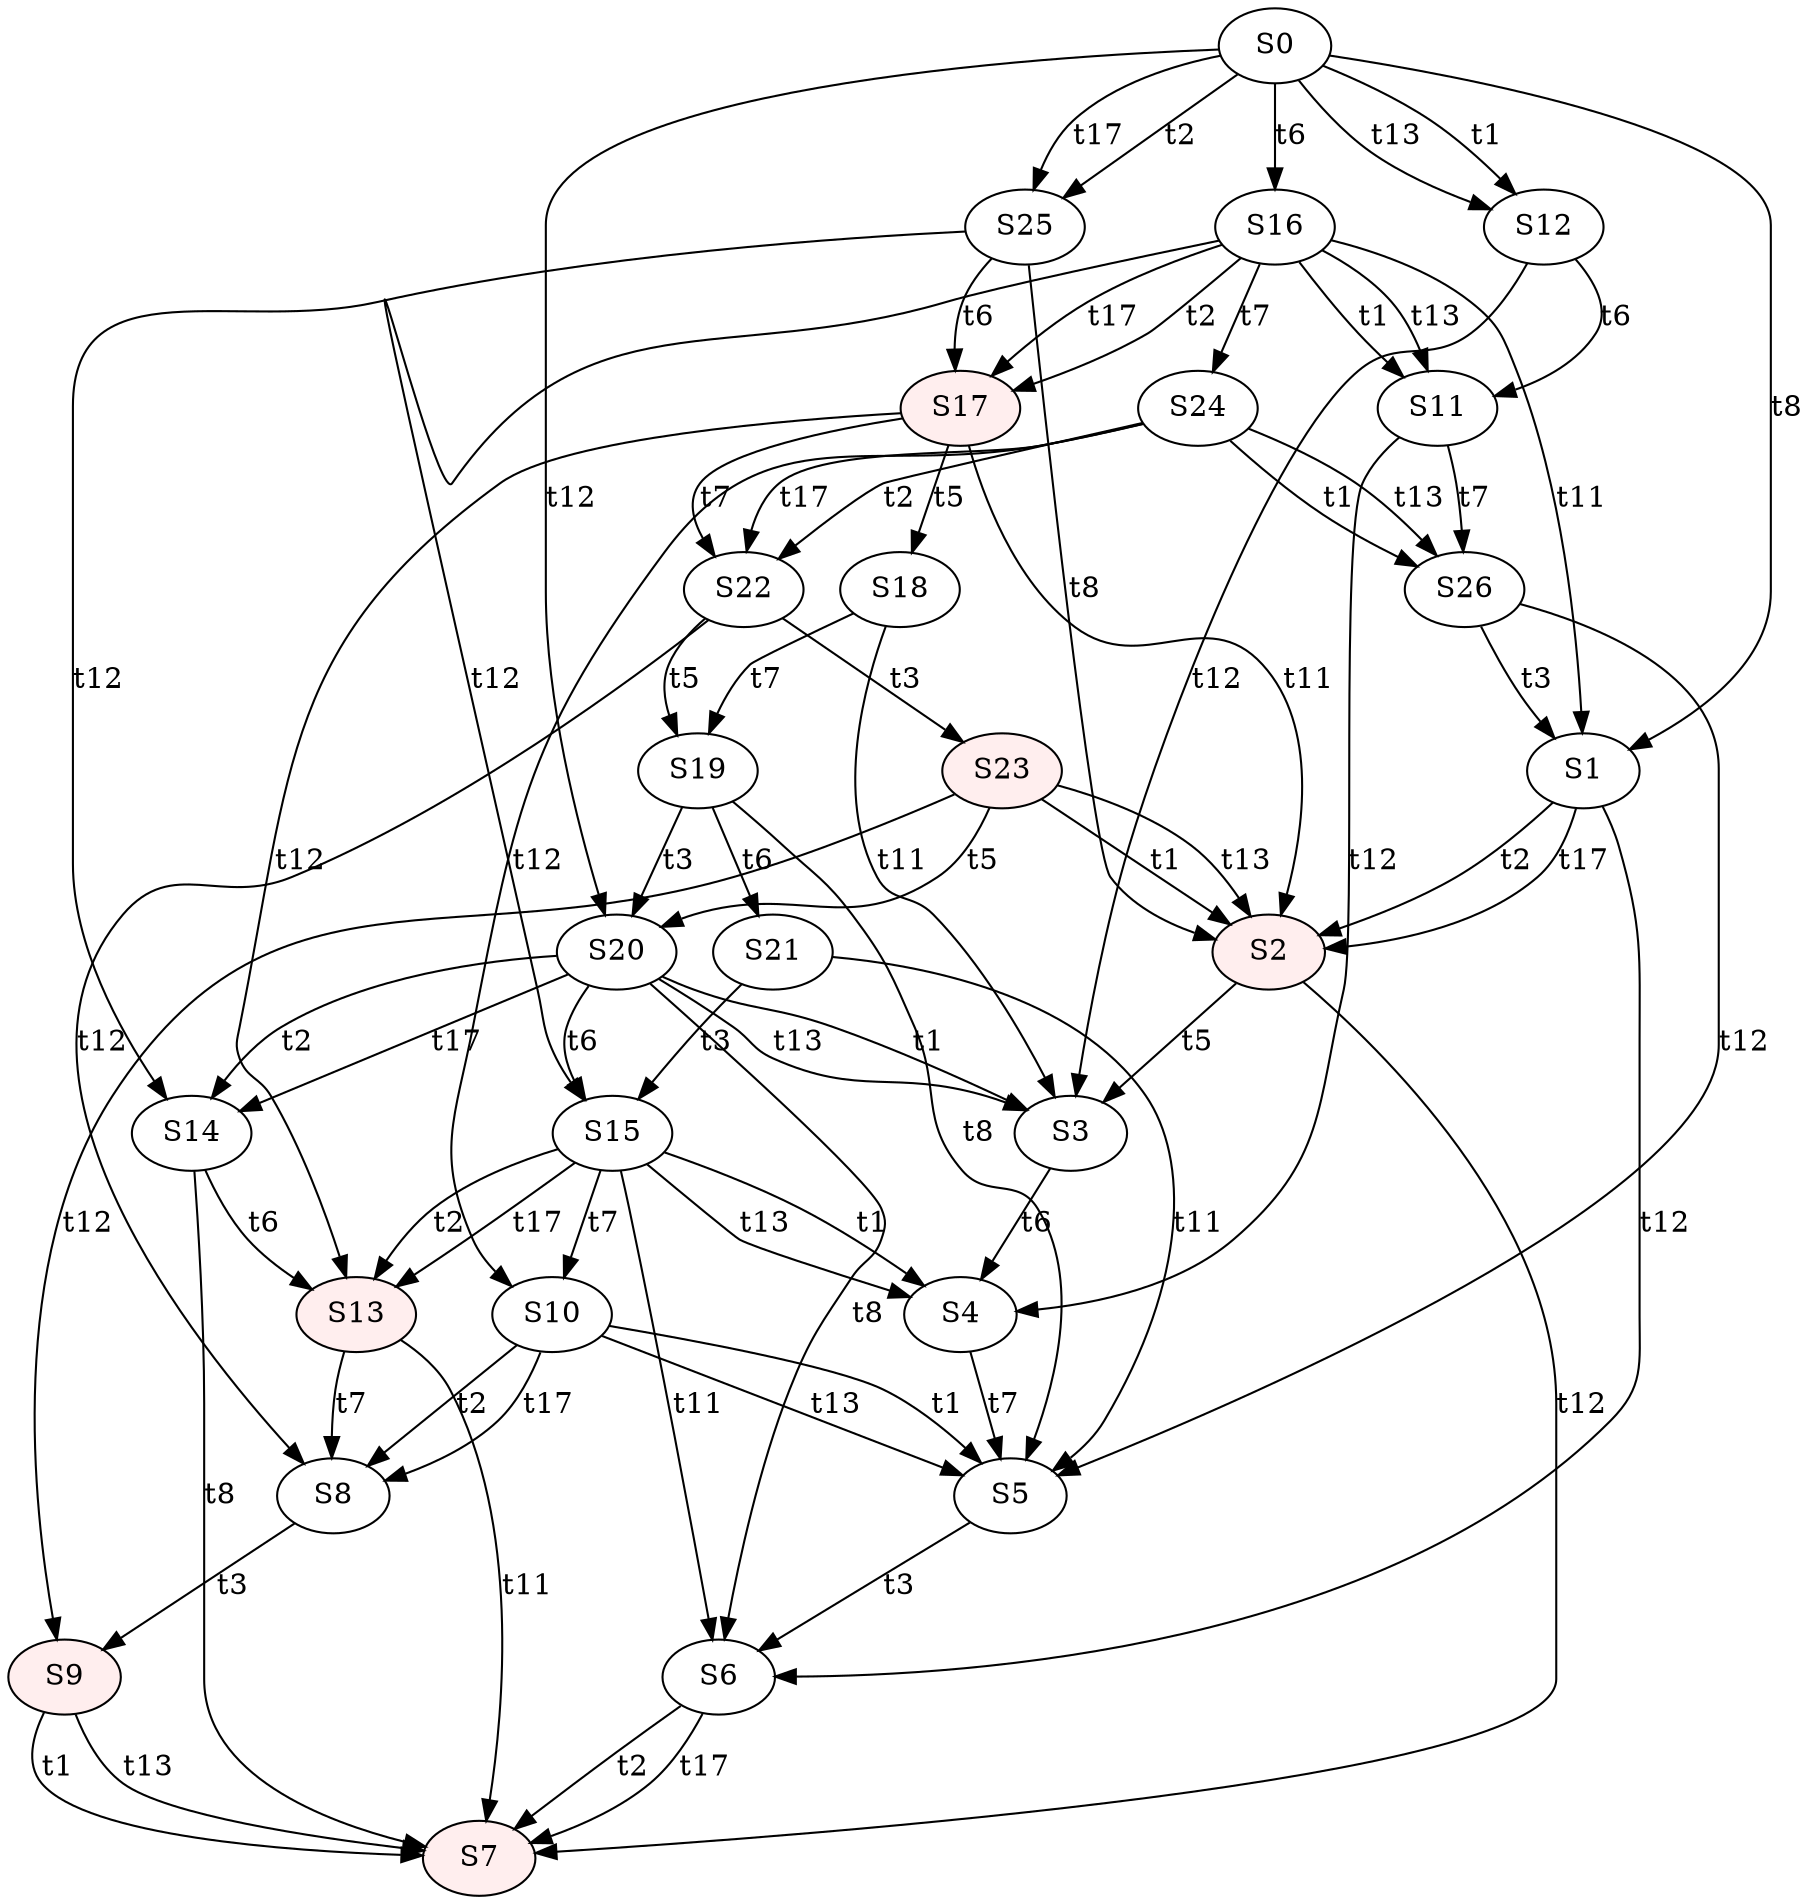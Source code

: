 digraph "SCdebug/45" {
node [fillcolor="#FFFFFF"]; S11 ;
node [style=filled fillcolor="#FFEEEE"]; S17 ;
node [fillcolor="#FFFFFF"]; S16 ;
node [fillcolor="#FFFFFF"]; S12 ;
node [style=filled fillcolor="#FFEEEE"]; S2 ;
node [fillcolor="#FFFFFF"]; S26 ;
node [fillcolor="#FFFFFF"]; S22 ;
node [fillcolor="#FFFFFF"]; S25 ;
node [fillcolor="#FFFFFF"]; S1 ;
node [style=filled fillcolor="#FFEEEE"]; S23 ;
node [fillcolor="#FFFFFF"]; S24 ;
node [fillcolor="#FFFFFF"]; S0 ;
node [style=filled fillcolor="#FFEEEE"]; S13 ;
node [fillcolor="#FFFFFF"]; S4 ;
node [fillcolor="#FFFFFF"]; S18 ;
node [fillcolor="#FFFFFF"]; S21 ;
node [fillcolor="#FFFFFF"]; S15 ;
node [fillcolor="#FFFFFF"]; S14 ;
node [fillcolor="#FFFFFF"]; S8 ;
node [style=filled fillcolor="#FFEEEE"]; S7 ;
node [fillcolor="#FFFFFF"]; S5 ;
node [fillcolor="#FFFFFF"]; S3 ;
node [fillcolor="#FFFFFF"]; S19 ;
node [fillcolor="#FFFFFF"]; S10 ;
node [style=filled fillcolor="#FFEEEE"]; S9 ;
node [fillcolor="#FFFFFF"]; S6 ;
node [fillcolor="#FFFFFF"]; S20 ;
S11 -> S4 [label=t12]
S11 -> S26 [label=t7]
S17 -> S13 [label=t12]
S17 -> S18 [label=t5]
S17 -> S2 [label=t11]
S17 -> S22 [label=t7]
S16 -> S15 [label=t12]
S16 -> S1 [label=t11]
S16 -> S24 [label=t7]
S16 -> S11 [label=t1]
S16 -> S17 [label=t2]
S16 -> S11 [label=t13]
S16 -> S17 [label=t17]
S12 -> S3 [label=t12]
S12 -> S11 [label=t6]
S2 -> S7 [label=t12]
S2 -> S3 [label=t5]
S26 -> S5 [label=t12]
S26 -> S1 [label=t3]
S22 -> S8 [label=t12]
S22 -> S19 [label=t5]
S22 -> S23 [label=t3]
S25 -> S14 [label=t12]
S25 -> S2 [label=t8]
S25 -> S17 [label=t6]
S1 -> S2 [label=t2]
S1 -> S2 [label=t17]
S1 -> S6 [label=t12]
S23 -> S2 [label=t1]
S23 -> S2 [label=t13]
S23 -> S20 [label=t5]
S23 -> S9 [label=t12]
S24 -> S26 [label=t1]
S24 -> S22 [label=t2]
S24 -> S26 [label=t13]
S24 -> S22 [label=t17]
S24 -> S10 [label=t12]
S0 -> S1 [label=t8]
S0 -> S12 [label=t1]
S0 -> S25 [label=t2]
S0 -> S12 [label=t13]
S0 -> S25 [label=t17]
S0 -> S20 [label=t12]
S0 -> S16 [label=t6]
S13 -> S8 [label=t7]
S13 -> S7 [label=t11]
S4 -> S5 [label=t7]
S18 -> S3 [label=t11]
S18 -> S19 [label=t7]
S21 -> S15 [label=t3]
S21 -> S5 [label=t11]
S15 -> S4 [label=t1]
S15 -> S13 [label=t2]
S15 -> S4 [label=t13]
S15 -> S13 [label=t17]
S15 -> S10 [label=t7]
S15 -> S6 [label=t11]
S14 -> S13 [label=t6]
S14 -> S7 [label=t8]
S8 -> S9 [label=t3]
S5 -> S6 [label=t3]
S3 -> S4 [label=t6]
S19 -> S5 [label=t8]
S19 -> S20 [label=t3]
S19 -> S21 [label=t6]
S10 -> S8 [label=t2]
S10 -> S8 [label=t17]
S10 -> S5 [label=t1]
S10 -> S5 [label=t13]
S9 -> S7 [label=t1]
S9 -> S7 [label=t13]
S6 -> S7 [label=t2]
S6 -> S7 [label=t17]
S20 -> S15 [label=t6]
S20 -> S14 [label=t2]
S20 -> S14 [label=t17]
S20 -> S3 [label=t1]
S20 -> S3 [label=t13]
S20 -> S6 [label=t8]
}